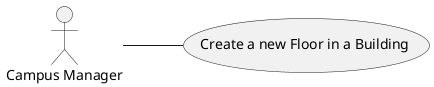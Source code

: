 @startuml

left to right direction

(Create a new Floor in a Building) as (x)

:Campus Manager: as CM

CM -- (x)

@enduml
